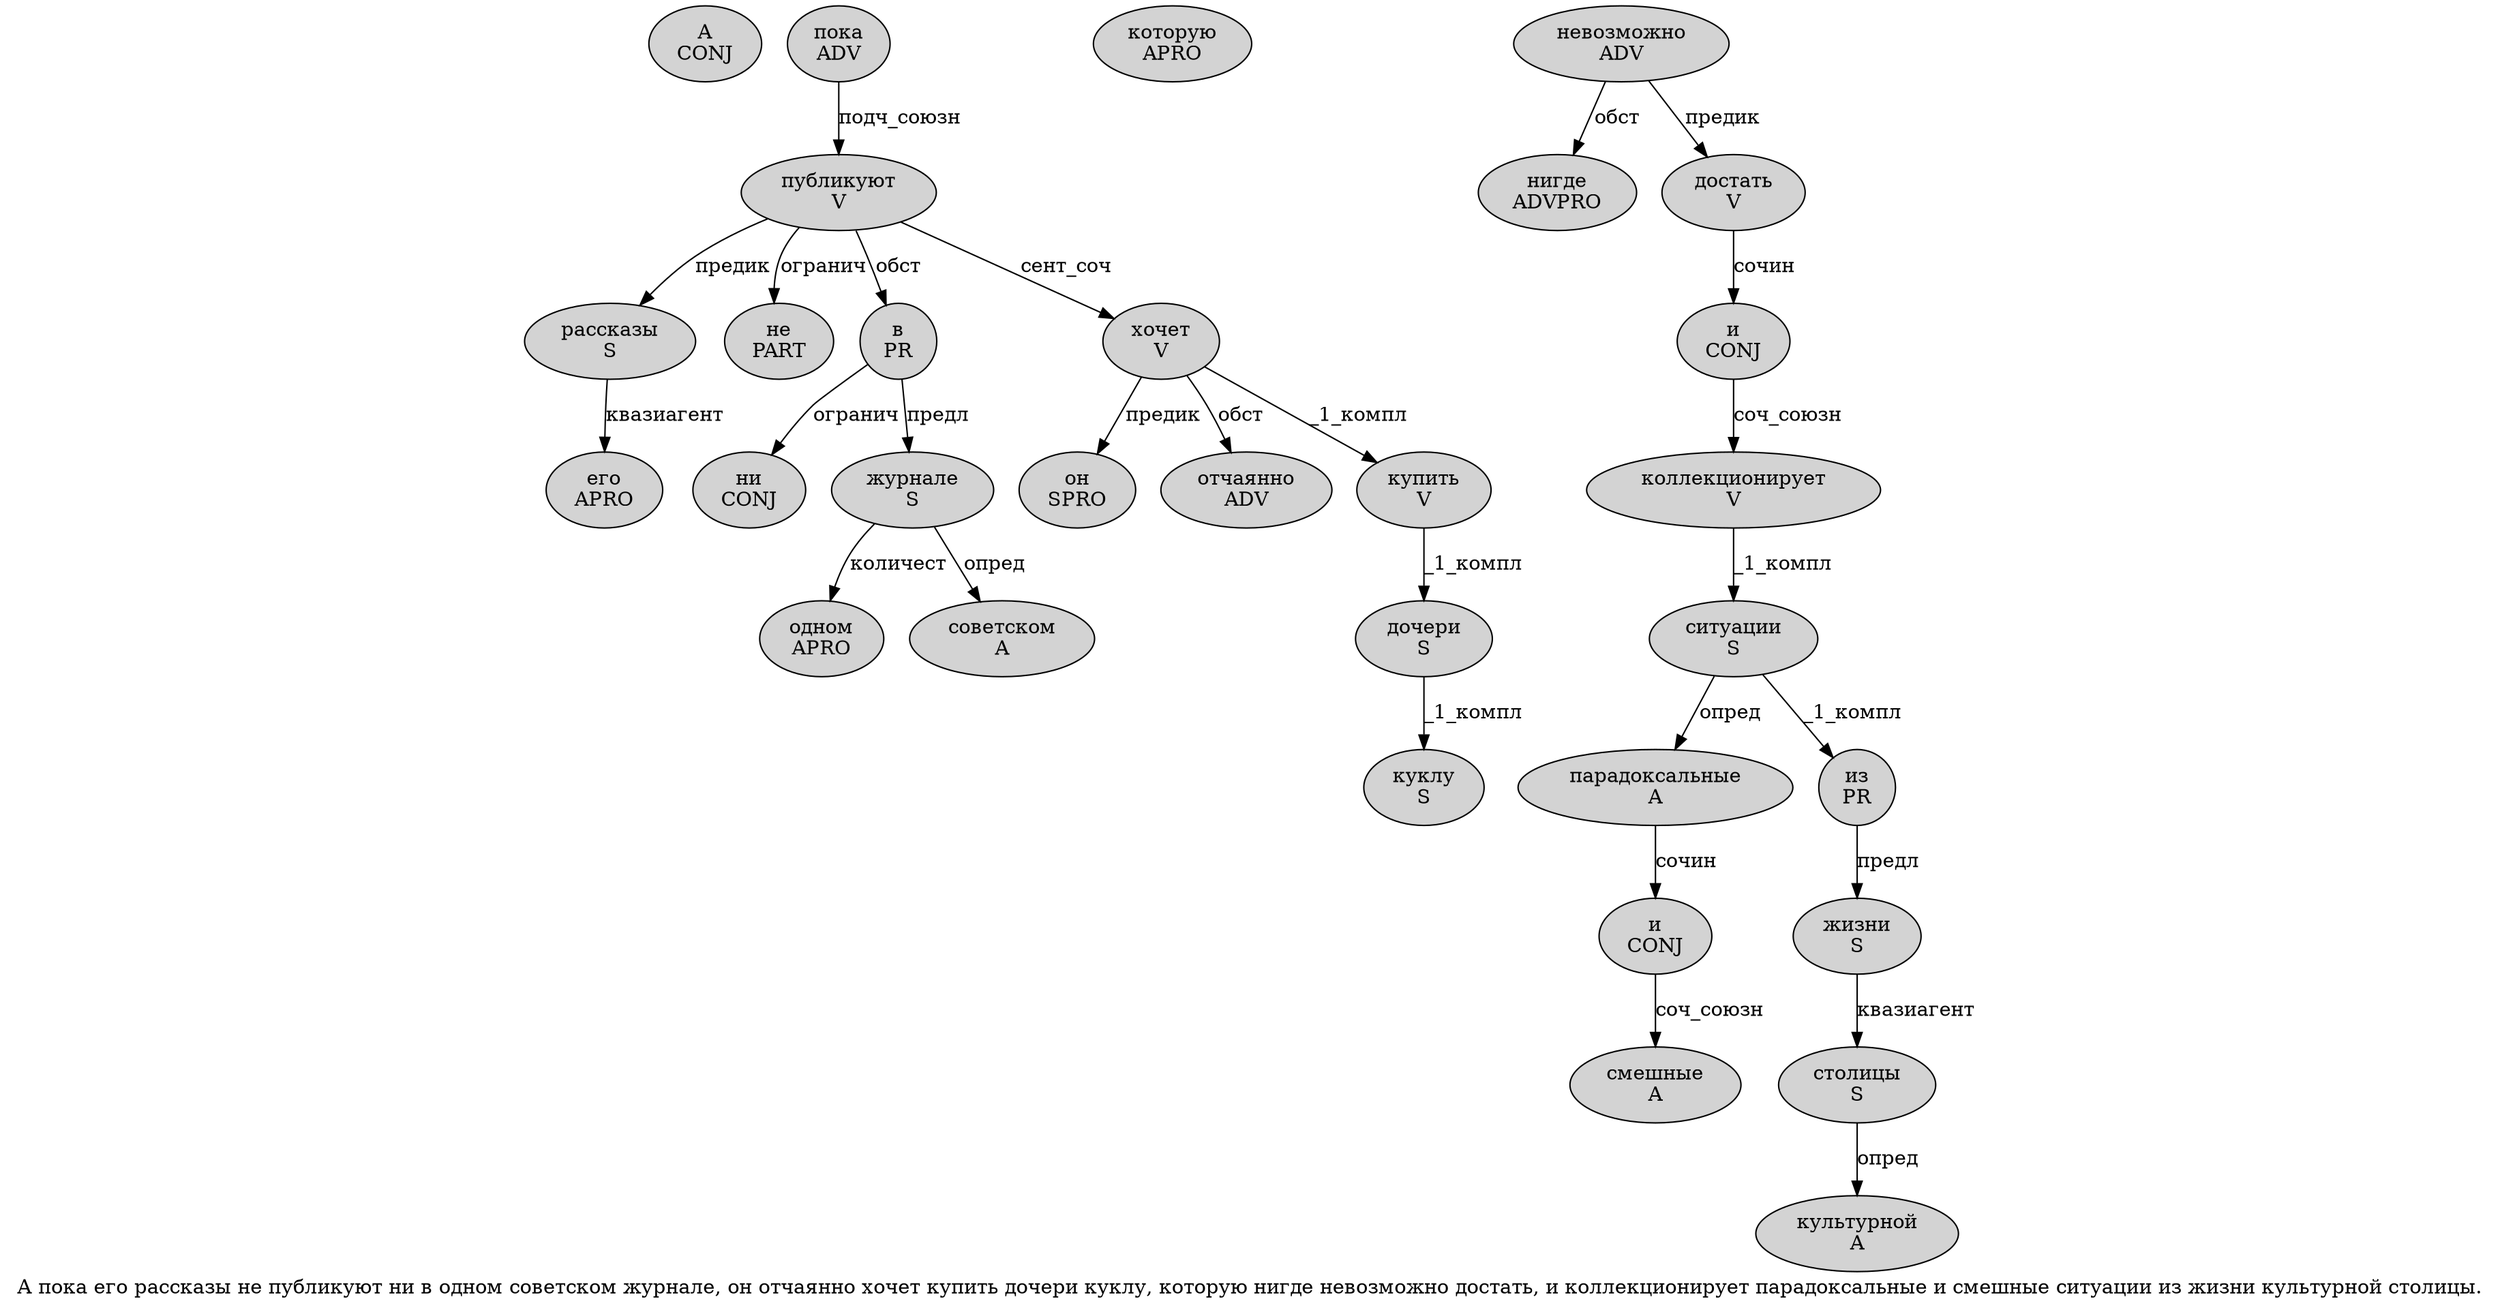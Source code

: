 digraph SENTENCE_1444 {
	graph [label="А пока его рассказы не публикуют ни в одном советском журнале, он отчаянно хочет купить дочери куклу, которую нигде невозможно достать, и коллекционирует парадоксальные и смешные ситуации из жизни культурной столицы."]
	node [style=filled]
		0 [label="А
CONJ" color="" fillcolor=lightgray penwidth=1 shape=ellipse]
		1 [label="пока
ADV" color="" fillcolor=lightgray penwidth=1 shape=ellipse]
		2 [label="его
APRO" color="" fillcolor=lightgray penwidth=1 shape=ellipse]
		3 [label="рассказы
S" color="" fillcolor=lightgray penwidth=1 shape=ellipse]
		4 [label="не
PART" color="" fillcolor=lightgray penwidth=1 shape=ellipse]
		5 [label="публикуют
V" color="" fillcolor=lightgray penwidth=1 shape=ellipse]
		6 [label="ни
CONJ" color="" fillcolor=lightgray penwidth=1 shape=ellipse]
		7 [label="в
PR" color="" fillcolor=lightgray penwidth=1 shape=ellipse]
		8 [label="одном
APRO" color="" fillcolor=lightgray penwidth=1 shape=ellipse]
		9 [label="советском
A" color="" fillcolor=lightgray penwidth=1 shape=ellipse]
		10 [label="журнале
S" color="" fillcolor=lightgray penwidth=1 shape=ellipse]
		12 [label="он
SPRO" color="" fillcolor=lightgray penwidth=1 shape=ellipse]
		13 [label="отчаянно
ADV" color="" fillcolor=lightgray penwidth=1 shape=ellipse]
		14 [label="хочет
V" color="" fillcolor=lightgray penwidth=1 shape=ellipse]
		15 [label="купить
V" color="" fillcolor=lightgray penwidth=1 shape=ellipse]
		16 [label="дочери
S" color="" fillcolor=lightgray penwidth=1 shape=ellipse]
		17 [label="куклу
S" color="" fillcolor=lightgray penwidth=1 shape=ellipse]
		19 [label="которую
APRO" color="" fillcolor=lightgray penwidth=1 shape=ellipse]
		20 [label="нигде
ADVPRO" color="" fillcolor=lightgray penwidth=1 shape=ellipse]
		21 [label="невозможно
ADV" color="" fillcolor=lightgray penwidth=1 shape=ellipse]
		22 [label="достать
V" color="" fillcolor=lightgray penwidth=1 shape=ellipse]
		24 [label="и
CONJ" color="" fillcolor=lightgray penwidth=1 shape=ellipse]
		25 [label="коллекционирует
V" color="" fillcolor=lightgray penwidth=1 shape=ellipse]
		26 [label="парадоксальные
A" color="" fillcolor=lightgray penwidth=1 shape=ellipse]
		27 [label="и
CONJ" color="" fillcolor=lightgray penwidth=1 shape=ellipse]
		28 [label="смешные
A" color="" fillcolor=lightgray penwidth=1 shape=ellipse]
		29 [label="ситуации
S" color="" fillcolor=lightgray penwidth=1 shape=ellipse]
		30 [label="из
PR" color="" fillcolor=lightgray penwidth=1 shape=ellipse]
		31 [label="жизни
S" color="" fillcolor=lightgray penwidth=1 shape=ellipse]
		32 [label="культурной
A" color="" fillcolor=lightgray penwidth=1 shape=ellipse]
		33 [label="столицы
S" color="" fillcolor=lightgray penwidth=1 shape=ellipse]
			14 -> 12 [label="предик"]
			14 -> 13 [label="обст"]
			14 -> 15 [label="_1_компл"]
			29 -> 26 [label="опред"]
			29 -> 30 [label="_1_компл"]
			3 -> 2 [label="квазиагент"]
			33 -> 32 [label="опред"]
			27 -> 28 [label="соч_союзн"]
			1 -> 5 [label="подч_союзн"]
			30 -> 31 [label="предл"]
			10 -> 8 [label="количест"]
			10 -> 9 [label="опред"]
			26 -> 27 [label="сочин"]
			21 -> 20 [label="обст"]
			21 -> 22 [label="предик"]
			15 -> 16 [label="_1_компл"]
			31 -> 33 [label="квазиагент"]
			7 -> 6 [label="огранич"]
			7 -> 10 [label="предл"]
			24 -> 25 [label="соч_союзн"]
			16 -> 17 [label="_1_компл"]
			5 -> 3 [label="предик"]
			5 -> 4 [label="огранич"]
			5 -> 7 [label="обст"]
			5 -> 14 [label="сент_соч"]
			25 -> 29 [label="_1_компл"]
			22 -> 24 [label="сочин"]
}